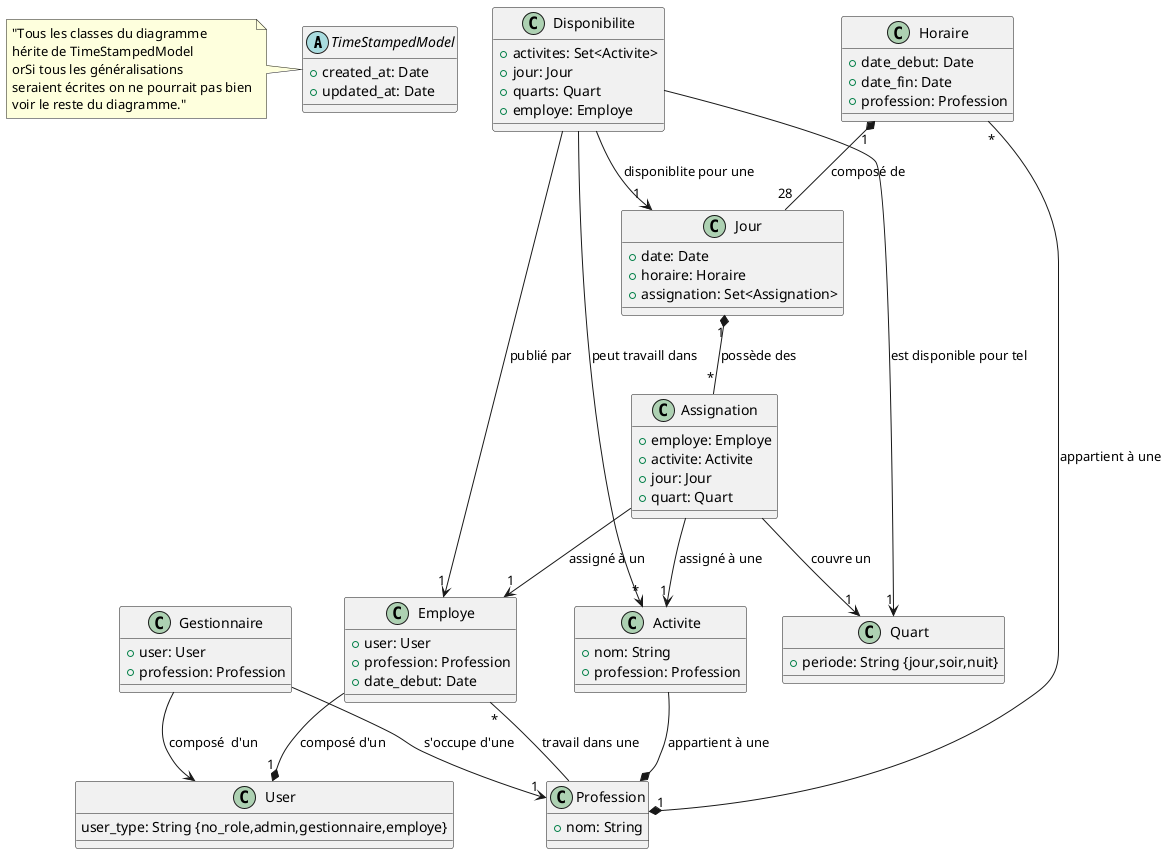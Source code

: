 @startuml

abstract TimeStampedModel {
    +created_at: Date
    +updated_at: Date
}
note left: "Tous les classes du diagramme\nhérite de TimeStampedModel\norSi tous les généralisations\nseraient écrites on ne pourrait pas bien\nvoir le reste du diagramme."

class User {
    user_type: String {no_role,admin,gestionnaire,employe}
}
class Employe {
    +user: User
    +profession: Profession
    +date_debut: Date
}

class Gestionnaire {
    +user: User
    +profession: Profession
}

class Quart {
    +periode: String {jour,soir,nuit}
}

class Profession {
    +nom: String
}
class Activite {
    +nom: String
    +profession: Profession
}

class Horaire {
    +date_debut: Date
    +date_fin: Date
    +profession: Profession
}

class Disponibilite {
    +activites: Set<Activite>
    +jour: Jour
    +quarts: Quart
    +employe: Employe
}

class Jour {
    +date: Date
    +horaire: Horaire
    +assignation: Set<Assignation>
}

class Assignation {
    +employe: Employe
    +activite: Activite
    +jour: Jour
    +quart: Quart
}

Gestionnaire --> User : "composé  d'un"
Employe --* "1" User : "composé d'un"

Employe "*" -- Profession : "travail dans une"
Gestionnaire --> "1" Profession : "s'occupe d'une"
Horaire "*" --* "1" Profession : "appartient à une"
Activite --* Profession : "appartient à une"

Disponibilite --> "1" Employe : "publié par"
Horaire "1" *-- "28" Jour : "composé de"
Jour "1" *-- "*" Assignation : "possède des"

Disponibilite  --> "1" Quart : "est disponible pour tel"
Disponibilite  --> "*" Activite : "peut travaill dans"
Disponibilite --> "1" Jour : "disponiblite pour une"
Assignation --> "1" Activite : "assigné à une"
Assignation --> "1" Employe : "assigné à un"
Assignation --> "1" Quart : "couvre un"
@enduml